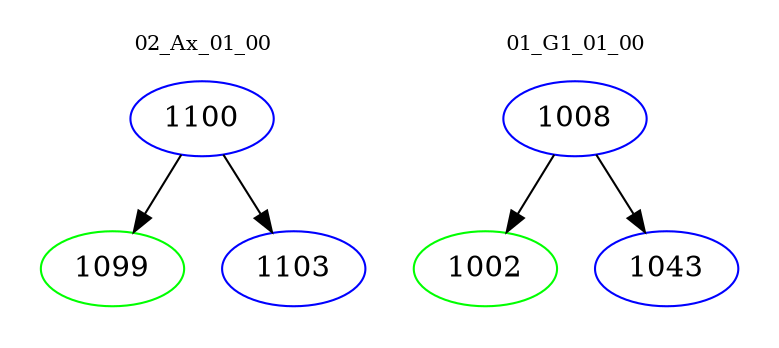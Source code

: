 digraph{
subgraph cluster_0 {
color = white
label = "02_Ax_01_00";
fontsize=10;
T0_1100 [label="1100", color="blue"]
T0_1100 -> T0_1099 [color="black"]
T0_1099 [label="1099", color="green"]
T0_1100 -> T0_1103 [color="black"]
T0_1103 [label="1103", color="blue"]
}
subgraph cluster_1 {
color = white
label = "01_G1_01_00";
fontsize=10;
T1_1008 [label="1008", color="blue"]
T1_1008 -> T1_1002 [color="black"]
T1_1002 [label="1002", color="green"]
T1_1008 -> T1_1043 [color="black"]
T1_1043 [label="1043", color="blue"]
}
}
